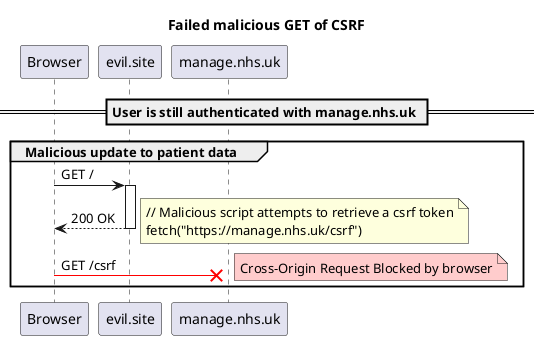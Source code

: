 @startuml

title Failed malicious GET of CSRF

autoactivate on

== User is still authenticated with manage.nhs.uk ==

group Malicious update to patient data
    Browser -> evil.site: GET /
    return 200 OK
    note right
        // Malicious script attempts to retrieve a csrf token
        fetch("https://manage.nhs.uk/csrf")
    end note

    Browser -[#red]>x manage.nhs.uk: GET /csrf
    note right #FCC
        Cross-Origin Request Blocked by browser
    end note
end

@enduml
